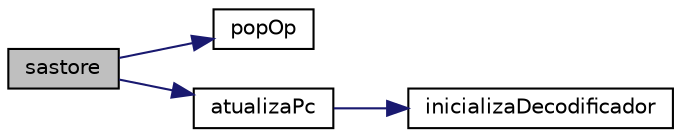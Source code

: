 digraph "sastore"
{
 // INTERACTIVE_SVG=YES
  edge [fontname="Helvetica",fontsize="10",labelfontname="Helvetica",labelfontsize="10"];
  node [fontname="Helvetica",fontsize="10",shape=record];
  rankdir="LR";
  Node3609 [label="sastore",height=0.2,width=0.4,color="black", fillcolor="grey75", style="filled", fontcolor="black"];
  Node3609 -> Node3610 [color="midnightblue",fontsize="10",style="solid",fontname="Helvetica"];
  Node3610 [label="popOp",height=0.2,width=0.4,color="black", fillcolor="white", style="filled",URL="$frame_8c.html#a3670f378856724ca85ced056e6bfc5c4"];
  Node3609 -> Node3611 [color="midnightblue",fontsize="10",style="solid",fontname="Helvetica"];
  Node3611 [label="atualizaPc",height=0.2,width=0.4,color="black", fillcolor="white", style="filled",URL="$instrucao_8c.html#abcf4bbde1212f9bb0f2ee7a6ba5aec08"];
  Node3611 -> Node3612 [color="midnightblue",fontsize="10",style="solid",fontname="Helvetica"];
  Node3612 [label="inicializaDecodificador",height=0.2,width=0.4,color="black", fillcolor="white", style="filled",URL="$decodificador_8c.html#ac4ac4bcce3fed96b1a2657ceafda40bc"];
}
